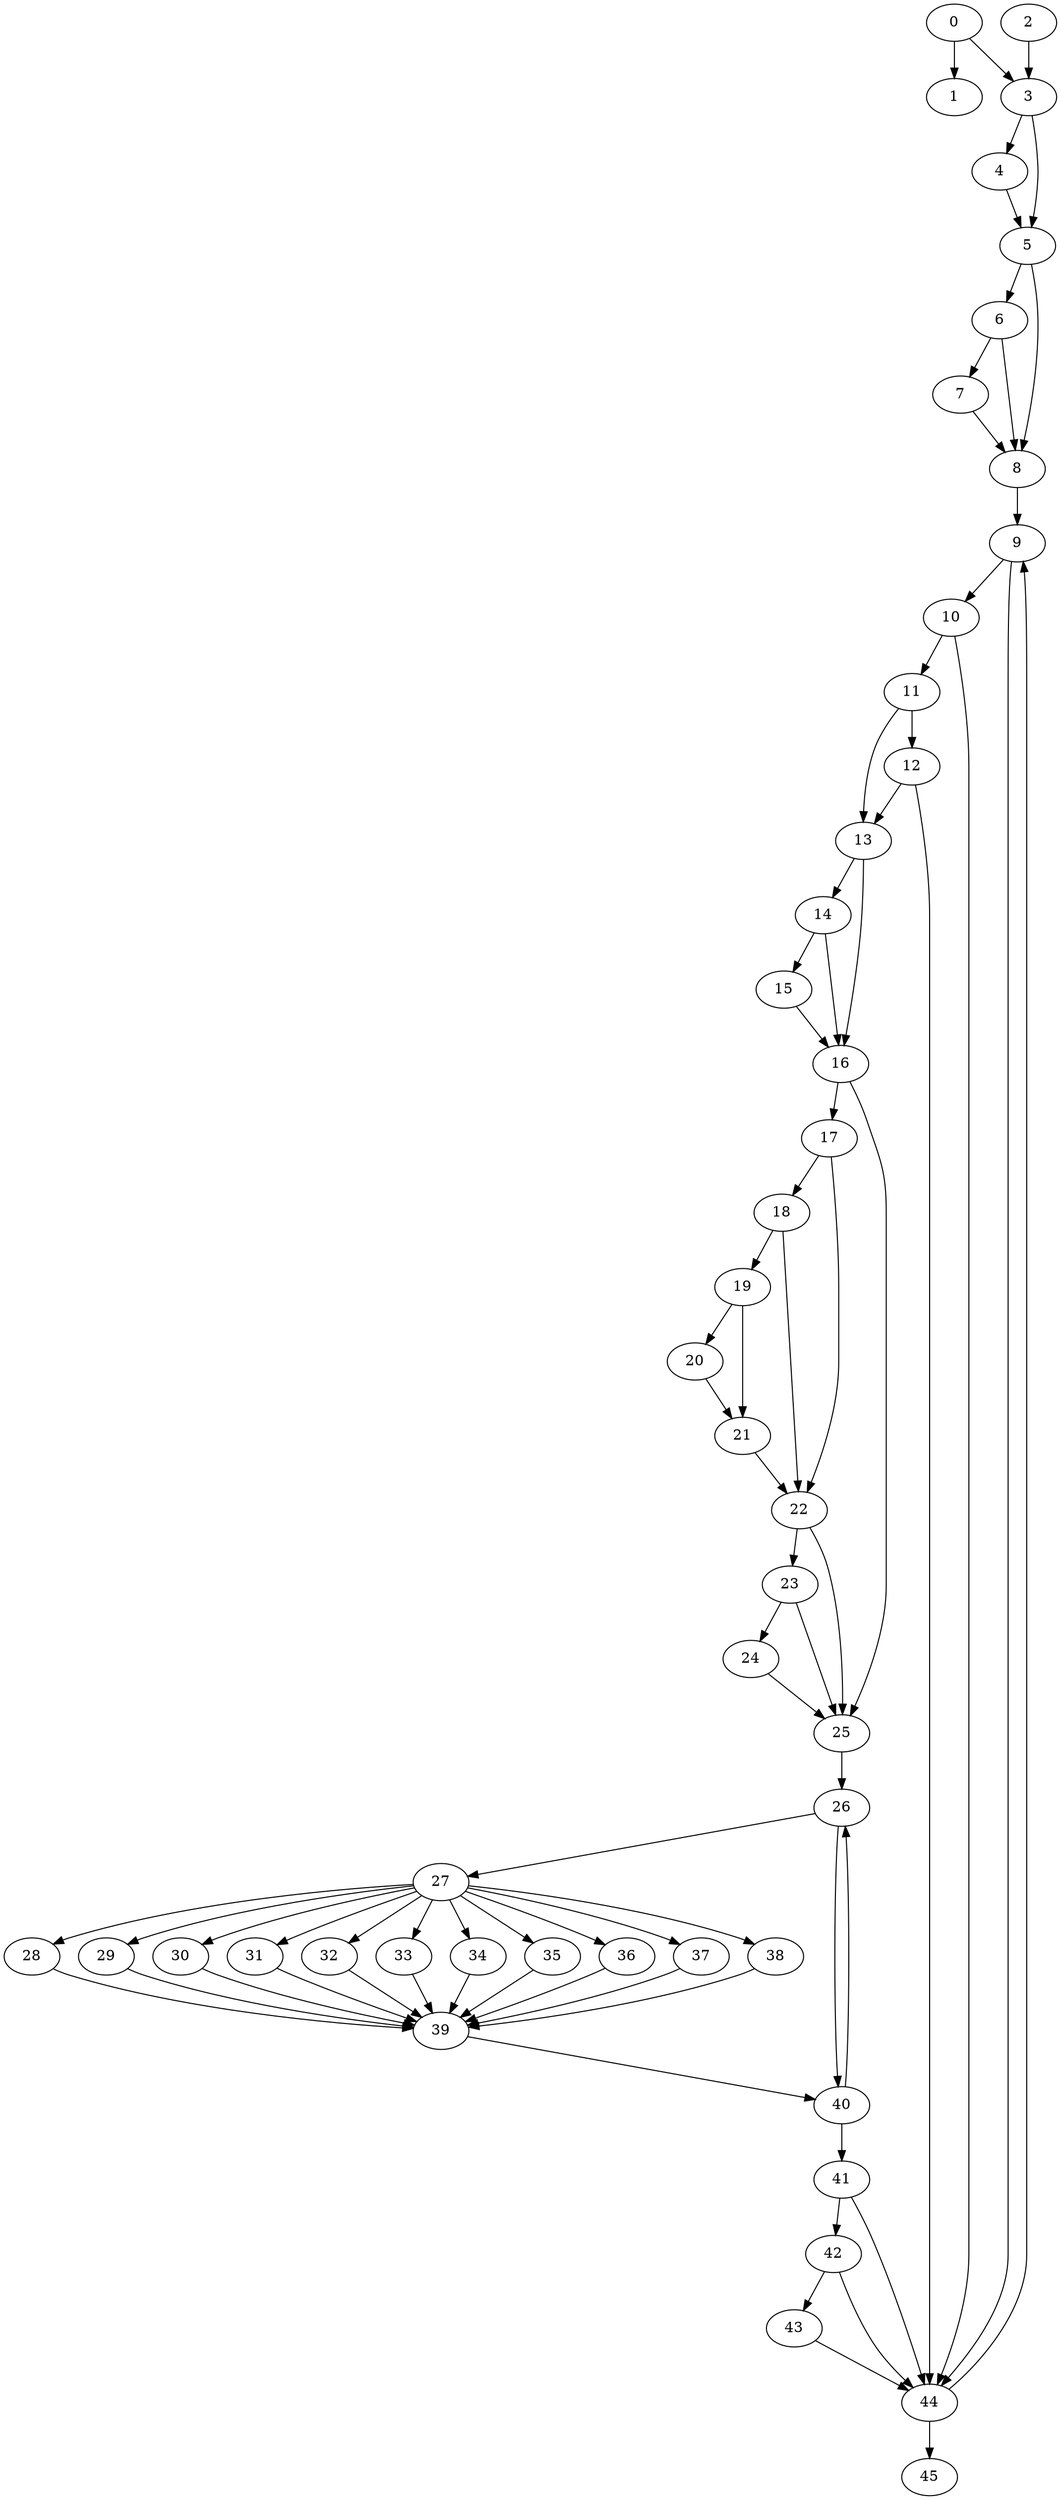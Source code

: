 digraph {
	0
	1
	2
	3
	4
	5
	6
	7
	8
	9
	10
	11
	12
	13
	14
	15
	16
	17
	18
	19
	20
	21
	22
	23
	24
	25
	26
	27
	28
	29
	30
	31
	32
	33
	34
	35
	36
	37
	38
	39
	40
	41
	42
	43
	44
	45
	42 -> 43
	9 -> 44
	10 -> 44
	12 -> 44
	41 -> 44
	42 -> 44
	43 -> 44
	3 -> 4
	27 -> 28
	27 -> 35
	41 -> 42
	26 -> 27
	27 -> 33
	40 -> 41
	13 -> 14
	25 -> 26
	40 -> 26
	10 -> 11
	13 -> 16
	14 -> 16
	15 -> 16
	17 -> 18
	18 -> 19
	19 -> 20
	44 -> 45
	0 -> 3
	2 -> 3
	5 -> 6
	19 -> 21
	20 -> 21
	27 -> 34
	27 -> 37
	3 -> 5
	4 -> 5
	11 -> 13
	12 -> 13
	6 -> 7
	9 -> 10
	14 -> 15
	17 -> 22
	18 -> 22
	21 -> 22
	22 -> 23
	16 -> 25
	22 -> 25
	23 -> 25
	24 -> 25
	27 -> 31
	27 -> 38
	26 -> 40
	39 -> 40
	27 -> 29
	27 -> 30
	16 -> 17
	23 -> 24
	27 -> 36
	0 -> 1
	11 -> 12
	27 -> 32
	28 -> 39
	29 -> 39
	34 -> 39
	35 -> 39
	38 -> 39
	30 -> 39
	31 -> 39
	32 -> 39
	33 -> 39
	36 -> 39
	37 -> 39
	5 -> 8
	6 -> 8
	7 -> 8
	8 -> 9
	44 -> 9
}
